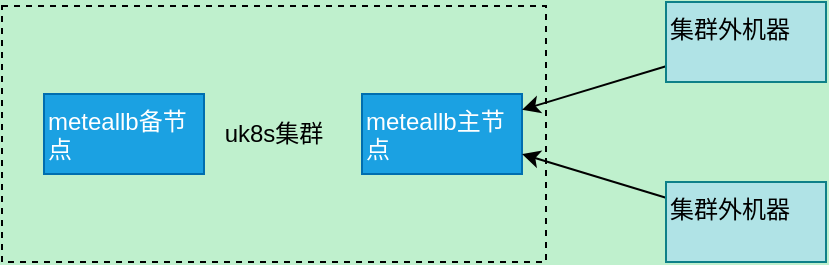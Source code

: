 <mxfile>
    <diagram id="ruQVEsOx5d6DtHxsiwtQ" name="第 1 页">
        <mxGraphModel dx="606" dy="479" grid="0" gridSize="10" guides="1" tooltips="1" connect="1" arrows="1" fold="1" page="1" pageScale="1" pageWidth="4681" pageHeight="3300" background="#BFF0CD" math="0" shadow="0">
            <root>
                <mxCell id="0"/>
                <mxCell id="1" parent="0"/>
                <mxCell id="4" value="meteallb备节点" style="text;whiteSpace=wrap;html=1;fillColor=#1ba1e2;fontColor=#ffffff;strokeColor=#006EAF;" parent="1" vertex="1">
                    <mxGeometry x="529" y="500" width="80" height="40" as="geometry"/>
                </mxCell>
                <mxCell id="5" value="meteallb主节点" style="text;whiteSpace=wrap;html=1;fillColor=#1ba1e2;fontColor=#ffffff;strokeColor=#006EAF;" parent="1" vertex="1">
                    <mxGeometry x="688" y="500" width="80" height="40" as="geometry"/>
                </mxCell>
                <mxCell id="10" style="edgeStyle=none;html=1;fontColor=#FF3333;strokeColor=#000000;" parent="1" source="6" target="5" edge="1">
                    <mxGeometry relative="1" as="geometry"/>
                </mxCell>
                <mxCell id="6" value="集群外机器" style="text;whiteSpace=wrap;html=1;fillColor=#b0e3e6;strokeColor=#0e8088;" parent="1" vertex="1">
                    <mxGeometry x="840" y="454" width="80" height="40" as="geometry"/>
                </mxCell>
                <mxCell id="8" value="&lt;font color=&quot;#000000&quot;&gt;uk8s集群&lt;/font&gt;" style="rounded=0;whiteSpace=wrap;html=1;dashed=1;strokeColor=#000000;fillColor=none;" parent="1" vertex="1">
                    <mxGeometry x="508" y="456" width="272" height="128" as="geometry"/>
                </mxCell>
                <mxCell id="13" style="edgeStyle=none;html=1;entryX=1;entryY=0.75;entryDx=0;entryDy=0;strokeColor=#000000;fontColor=#000000;" parent="1" source="11" target="5" edge="1">
                    <mxGeometry relative="1" as="geometry"/>
                </mxCell>
                <mxCell id="11" value="集群外机器" style="text;whiteSpace=wrap;html=1;fillColor=#b0e3e6;strokeColor=#0e8088;" parent="1" vertex="1">
                    <mxGeometry x="840" y="544" width="80" height="40" as="geometry"/>
                </mxCell>
            </root>
        </mxGraphModel>
    </diagram>
</mxfile>